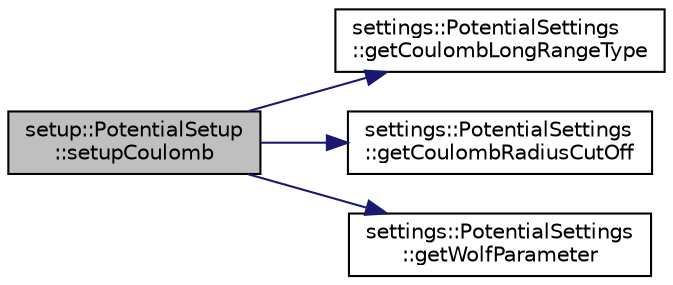 digraph "setup::PotentialSetup::setupCoulomb"
{
 // LATEX_PDF_SIZE
  edge [fontname="Helvetica",fontsize="10",labelfontname="Helvetica",labelfontsize="10"];
  node [fontname="Helvetica",fontsize="10",shape=record];
  rankdir="LR";
  Node1 [label="setup::PotentialSetup\l::setupCoulomb",height=0.2,width=0.4,color="black", fillcolor="grey75", style="filled", fontcolor="black",tooltip="sets coulomb potential type"];
  Node1 -> Node2 [color="midnightblue",fontsize="10",style="solid",fontname="Helvetica"];
  Node2 [label="settings::PotentialSettings\l::getCoulombLongRangeType",height=0.2,width=0.4,color="black", fillcolor="white", style="filled",URL="$classsettings_1_1PotentialSettings.html#abcb70a8e95aa718d0be22ae07e65ed52",tooltip=" "];
  Node1 -> Node3 [color="midnightblue",fontsize="10",style="solid",fontname="Helvetica"];
  Node3 [label="settings::PotentialSettings\l::getCoulombRadiusCutOff",height=0.2,width=0.4,color="black", fillcolor="white", style="filled",URL="$classsettings_1_1PotentialSettings.html#a3e94ca180413e8eff4ecfa5a2fa10774",tooltip=" "];
  Node1 -> Node4 [color="midnightblue",fontsize="10",style="solid",fontname="Helvetica"];
  Node4 [label="settings::PotentialSettings\l::getWolfParameter",height=0.2,width=0.4,color="black", fillcolor="white", style="filled",URL="$classsettings_1_1PotentialSettings.html#a0da8a03b7b61f4c21b4a860d1d1e4f76",tooltip=" "];
}
